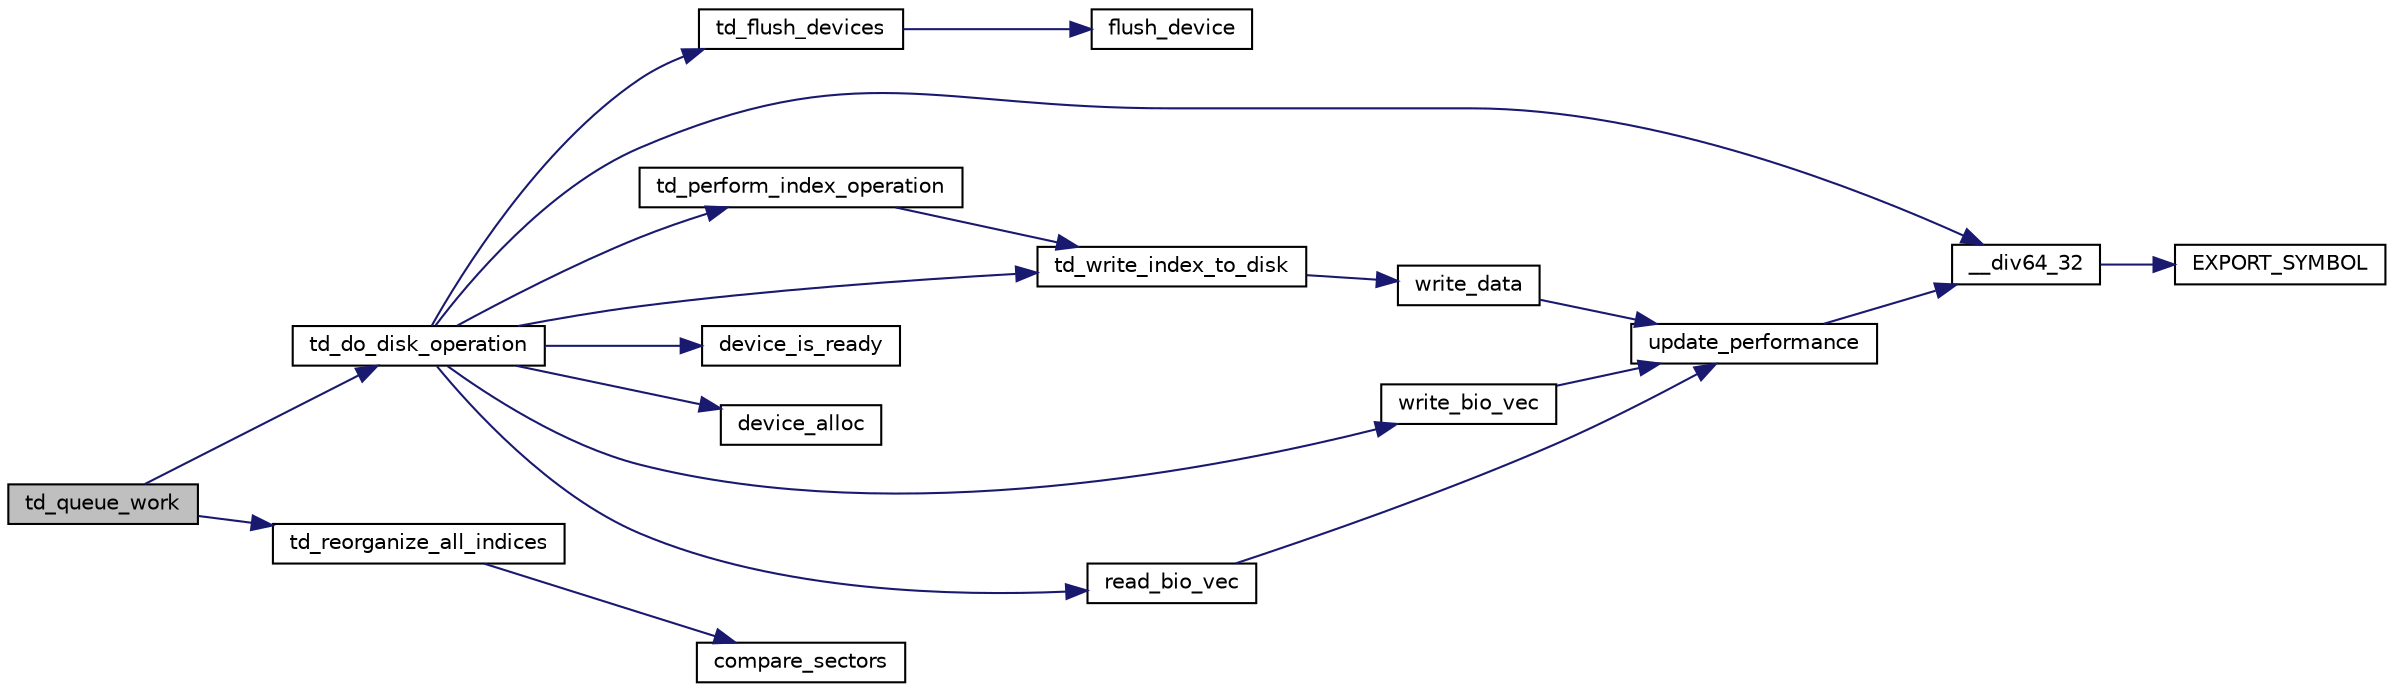 digraph "td_queue_work"
{
  edge [fontname="Helvetica",fontsize="10",labelfontname="Helvetica",labelfontsize="10"];
  node [fontname="Helvetica",fontsize="10",shape=record];
  rankdir="LR";
  Node1 [label="td_queue_work",height=0.2,width=0.4,color="black", fillcolor="grey75", style="filled", fontcolor="black"];
  Node1 -> Node2 [color="midnightblue",fontsize="10",style="solid",fontname="Helvetica"];
  Node2 [label="td_do_disk_operation",height=0.2,width=0.4,color="black", fillcolor="white", style="filled",URL="$tdisk_8c.html#aa3d78e85e0eb26deae43a19adc91413e",tooltip="This function does the actual device operations. "];
  Node2 -> Node3 [color="midnightblue",fontsize="10",style="solid",fontname="Helvetica"];
  Node3 [label="td_flush_devices",height=0.2,width=0.4,color="black", fillcolor="white", style="filled",URL="$tdisk_8c.html#ab2ac2de6430027382248318b34364d2b",tooltip="Flushes the underlying devices of the tDisk. "];
  Node3 -> Node4 [color="midnightblue",fontsize="10",style="solid",fontname="Helvetica"];
  Node4 [label="flush_device",height=0.2,width=0.4,color="black", fillcolor="white", style="filled",URL="$tdisk__device__operations_8h.html#a0637c1cf3cedbdcd2dfeb4c93907cf14",tooltip="Generic function that flushes a device. "];
  Node2 -> Node5 [color="midnightblue",fontsize="10",style="solid",fontname="Helvetica"];
  Node5 [label="__div64_32",height=0.2,width=0.4,color="black", fillcolor="white", style="filled",URL="$helpers_8c.html#aff7dbb9c60a4d1c2a3648918d7d083e6"];
  Node5 -> Node6 [color="midnightblue",fontsize="10",style="solid",fontname="Helvetica"];
  Node6 [label="EXPORT_SYMBOL",height=0.2,width=0.4,color="black", fillcolor="white", style="filled",URL="$helpers_8c.html#a6b260ca72a53d15fc7e64d9b70d46d96"];
  Node2 -> Node7 [color="midnightblue",fontsize="10",style="solid",fontname="Helvetica"];
  Node7 [label="td_perform_index_operation",height=0.2,width=0.4,color="black", fillcolor="white", style="filled",URL="$tdisk_8c.html#a1050db79753eb77efec01765efd1e66f",tooltip="Performs the given index operation. "];
  Node7 -> Node8 [color="midnightblue",fontsize="10",style="solid",fontname="Helvetica"];
  Node8 [label="td_write_index_to_disk",height=0.2,width=0.4,color="black", fillcolor="white", style="filled",URL="$tdisk_8c.html#a97861b5c4ef4f2807d29ef1f1c74fe64",tooltip="Writes the given sector index to the given internal device. "];
  Node8 -> Node9 [color="midnightblue",fontsize="10",style="solid",fontname="Helvetica"];
  Node9 [label="write_data",height=0.2,width=0.4,color="black", fillcolor="white", style="filled",URL="$tdisk__device__operations_8h.html#a7416ee55b81815dc405f452977f280f1",tooltip="tDisk Driver "];
  Node9 -> Node10 [color="midnightblue",fontsize="10",style="solid",fontname="Helvetica"];
  Node10 [label="update_performance",height=0.2,width=0.4,color="black", fillcolor="white", style="filled",URL="$tdisk__performance_8h.html#ae00201ef33f2b28f394b7e60f29f1452",tooltip="This function updates the performance data of the given performacen data. "];
  Node10 -> Node5 [color="midnightblue",fontsize="10",style="solid",fontname="Helvetica"];
  Node2 -> Node8 [color="midnightblue",fontsize="10",style="solid",fontname="Helvetica"];
  Node2 -> Node11 [color="midnightblue",fontsize="10",style="solid",fontname="Helvetica"];
  Node11 [label="device_is_ready",height=0.2,width=0.4,color="black", fillcolor="white", style="filled",URL="$tdisk__device__operations_8h.html#a6634c65571b6a9594cb1dad4fd62d95e",tooltip="Generic function that checks if a device is ready or not. "];
  Node2 -> Node12 [color="midnightblue",fontsize="10",style="solid",fontname="Helvetica"];
  Node12 [label="device_alloc",height=0.2,width=0.4,color="black", fillcolor="white", style="filled",URL="$tdisk__device__operations_8h.html#afd71ce89b7266b5ec95db67cca456e70",tooltip="Generic function that allocs space on a device. "];
  Node2 -> Node13 [color="midnightblue",fontsize="10",style="solid",fontname="Helvetica"];
  Node13 [label="write_bio_vec",height=0.2,width=0.4,color="black", fillcolor="white", style="filled",URL="$tdisk__device__operations_8h.html#a29930d5031aca4da37a5d1bf41a7e55f",tooltip="Generic function that writes a bio_vec to a device. "];
  Node13 -> Node10 [color="midnightblue",fontsize="10",style="solid",fontname="Helvetica"];
  Node2 -> Node14 [color="midnightblue",fontsize="10",style="solid",fontname="Helvetica"];
  Node14 [label="read_bio_vec",height=0.2,width=0.4,color="black", fillcolor="white", style="filled",URL="$tdisk__device__operations_8h.html#a1efd2d4f27fce5d5f531ca6740da6421",tooltip="Generic function that reads a bio_vec from a device. "];
  Node14 -> Node10 [color="midnightblue",fontsize="10",style="solid",fontname="Helvetica"];
  Node1 -> Node15 [color="midnightblue",fontsize="10",style="solid",fontname="Helvetica"];
  Node15 [label="td_reorganize_all_indices",height=0.2,width=0.4,color="black", fillcolor="white", style="filled",URL="$tdisk_8c.html#ac7c9f870d85abfae3b133fed4eca5de5",tooltip="This function sorts all the sector indices This is useful at the loading time. "];
  Node15 -> Node16 [color="midnightblue",fontsize="10",style="solid",fontname="Helvetica"];
  Node16 [label="compare_sectors",height=0.2,width=0.4,color="black", fillcolor="white", style="filled",URL="$tdisk_8c.html#abdc38fdf61e493959217022373ff7390"];
}
